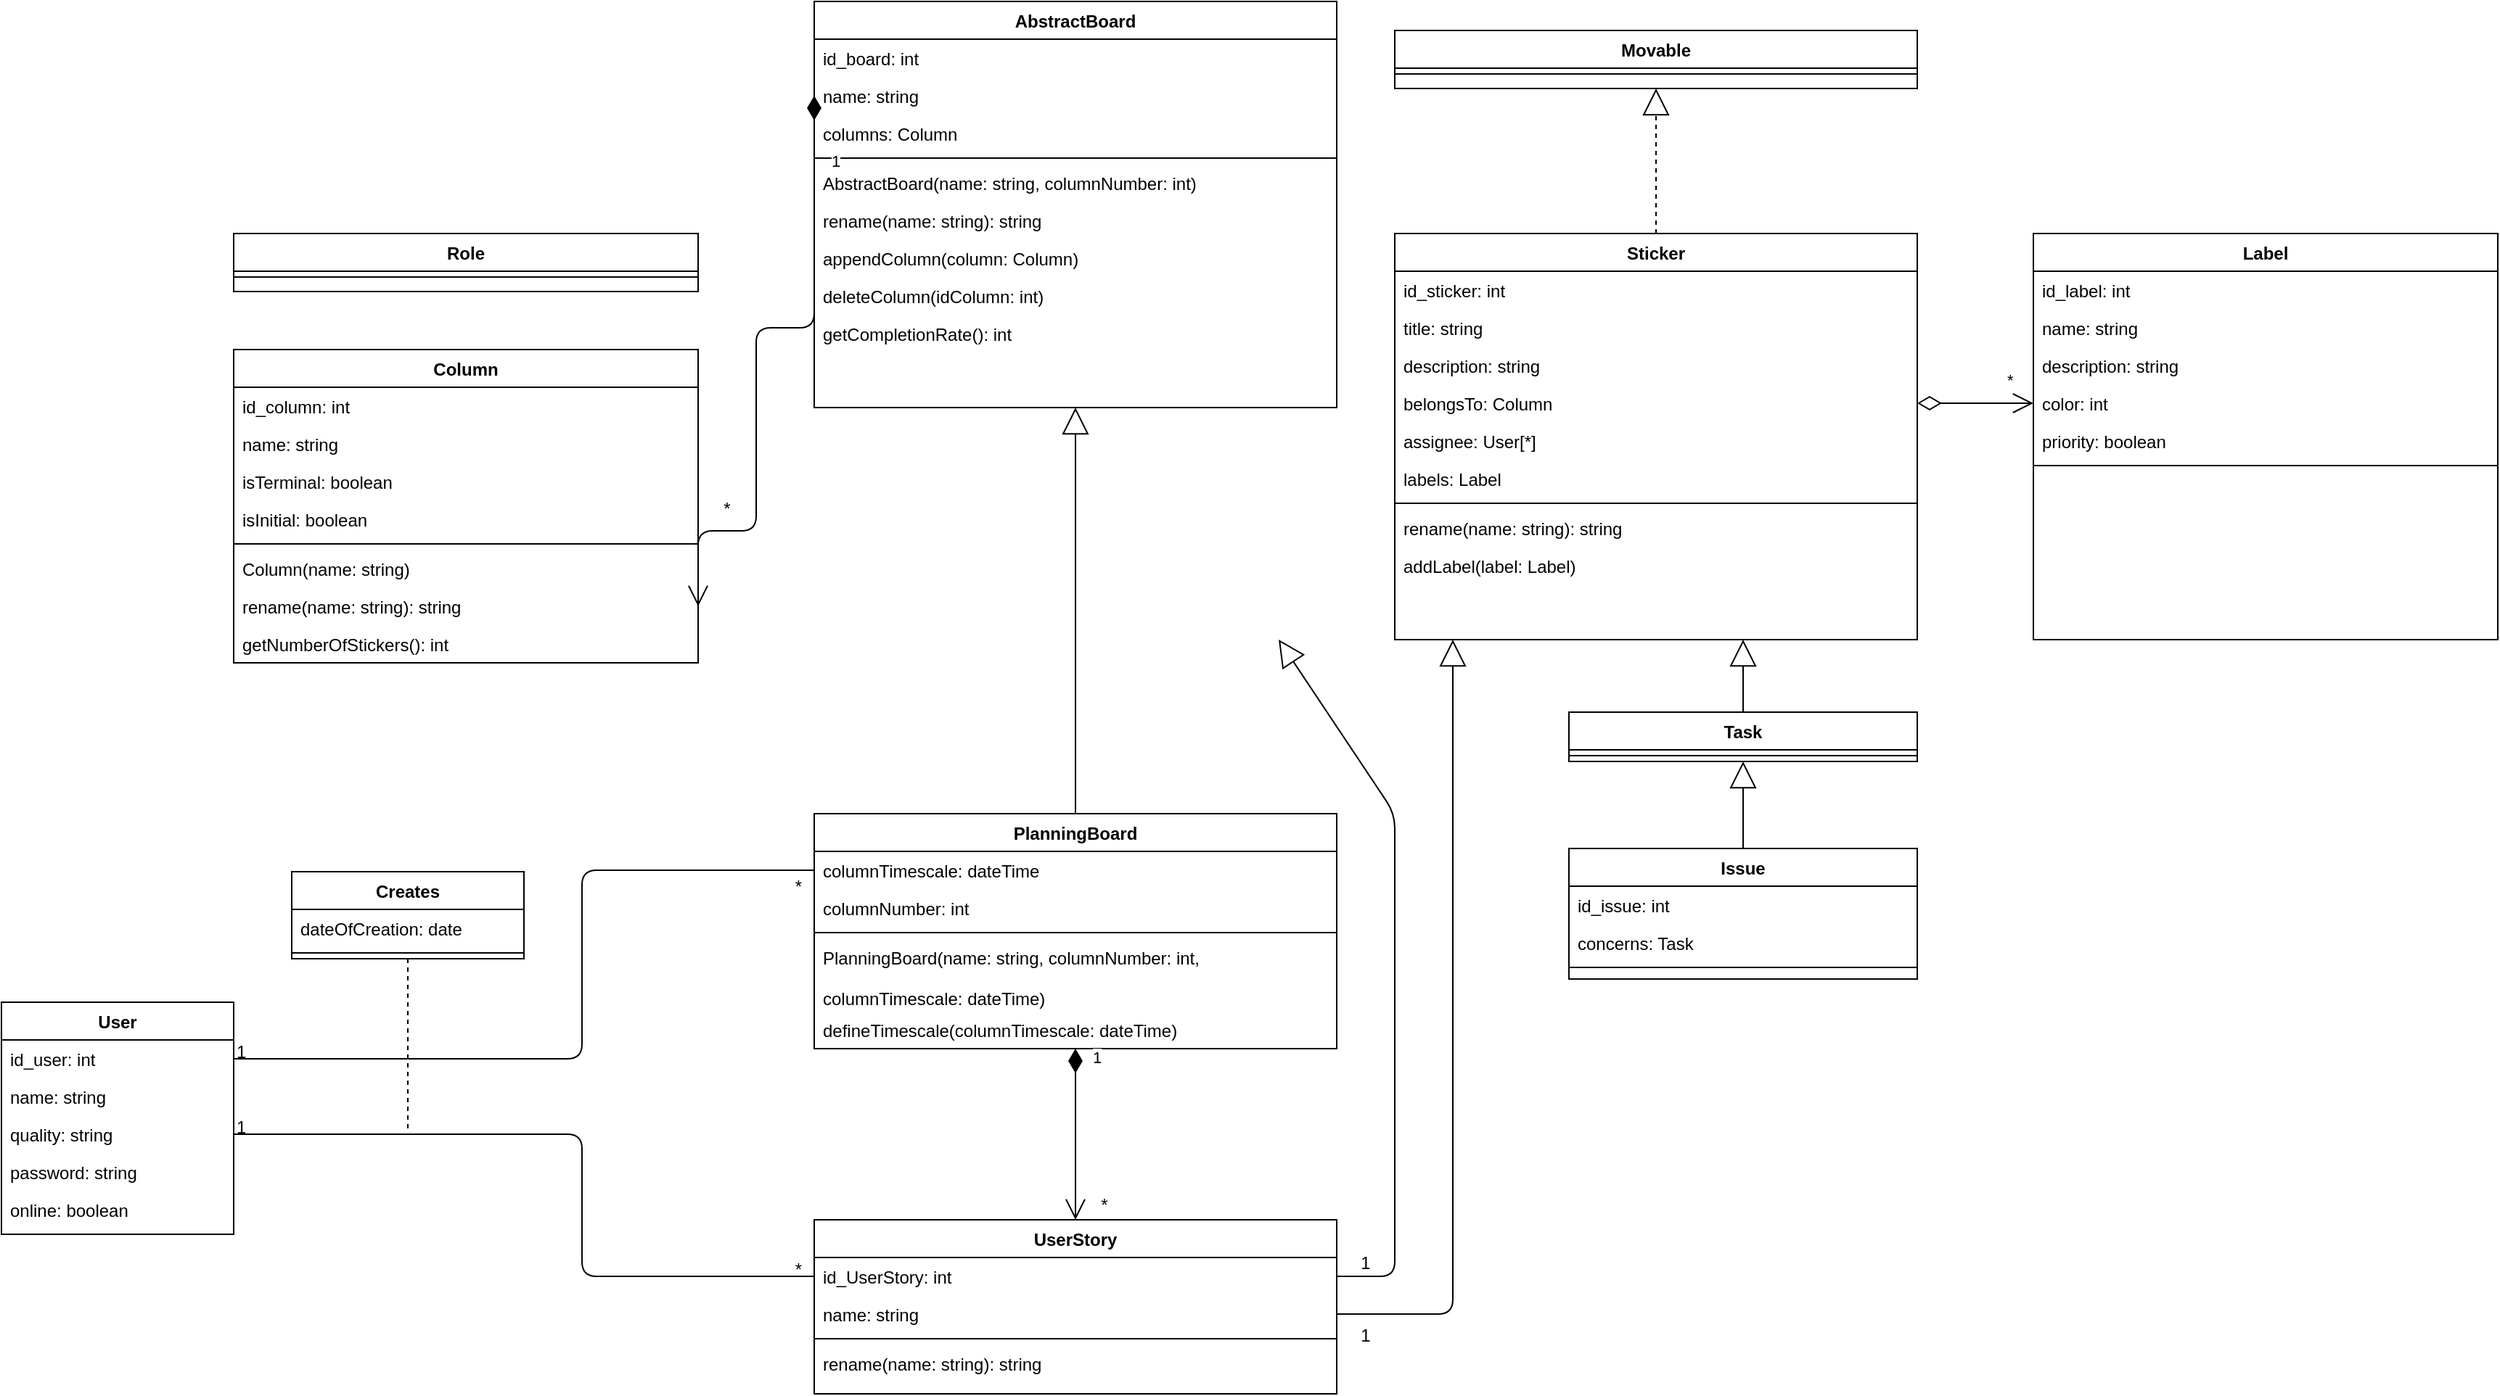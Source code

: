 <mxfile version="14.7.1" type="github">
  <diagram id="-n1arLx0iRGlMLNnjugE" name="Page-1">
    <mxGraphModel dx="2306" dy="1661" grid="1" gridSize="10" guides="1" tooltips="1" connect="1" arrows="1" fold="1" page="1" pageScale="1" pageWidth="827" pageHeight="1169" math="0" shadow="0">
      <root>
        <mxCell id="0" />
        <mxCell id="1" parent="0" />
        <mxCell id="pl6TtcTqllOGitY4xwyM-2" value="User" style="swimlane;fontStyle=1;align=center;verticalAlign=top;childLayout=stackLayout;horizontal=1;startSize=26;horizontalStack=0;resizeParent=1;resizeLast=0;collapsible=1;marginBottom=0;rounded=0;shadow=0;strokeWidth=1;" parent="1" vertex="1">
          <mxGeometry x="-160" y="650" width="160" height="160" as="geometry">
            <mxRectangle x="230" y="140" width="160" height="26" as="alternateBounds" />
          </mxGeometry>
        </mxCell>
        <mxCell id="pl6TtcTqllOGitY4xwyM-3" value="id_user: int" style="text;align=left;verticalAlign=top;spacingLeft=4;spacingRight=4;overflow=hidden;rotatable=0;points=[[0,0.5],[1,0.5]];portConstraint=eastwest;rounded=0;shadow=0;html=0;" parent="pl6TtcTqllOGitY4xwyM-2" vertex="1">
          <mxGeometry y="26" width="160" height="26" as="geometry" />
        </mxCell>
        <mxCell id="pl6TtcTqllOGitY4xwyM-4" value="name: string" style="text;align=left;verticalAlign=top;spacingLeft=4;spacingRight=4;overflow=hidden;rotatable=0;points=[[0,0.5],[1,0.5]];portConstraint=eastwest;" parent="pl6TtcTqllOGitY4xwyM-2" vertex="1">
          <mxGeometry y="52" width="160" height="26" as="geometry" />
        </mxCell>
        <mxCell id="pl6TtcTqllOGitY4xwyM-5" value="quality: string" style="text;align=left;verticalAlign=top;spacingLeft=4;spacingRight=4;overflow=hidden;rotatable=0;points=[[0,0.5],[1,0.5]];portConstraint=eastwest;rounded=0;shadow=0;html=0;" parent="pl6TtcTqllOGitY4xwyM-2" vertex="1">
          <mxGeometry y="78" width="160" height="26" as="geometry" />
        </mxCell>
        <mxCell id="pl6TtcTqllOGitY4xwyM-6" value="password: string" style="text;align=left;verticalAlign=top;spacingLeft=4;spacingRight=4;overflow=hidden;rotatable=0;points=[[0,0.5],[1,0.5]];portConstraint=eastwest;rounded=0;shadow=0;html=0;" parent="pl6TtcTqllOGitY4xwyM-2" vertex="1">
          <mxGeometry y="104" width="160" height="26" as="geometry" />
        </mxCell>
        <mxCell id="pl6TtcTqllOGitY4xwyM-7" value="online: boolean" style="text;align=left;verticalAlign=top;spacingLeft=4;spacingRight=4;overflow=hidden;rotatable=0;points=[[0,0.5],[1,0.5]];portConstraint=eastwest;rounded=0;shadow=0;html=0;" parent="pl6TtcTqllOGitY4xwyM-2" vertex="1">
          <mxGeometry y="130" width="160" height="26" as="geometry" />
        </mxCell>
        <mxCell id="pl6TtcTqllOGitY4xwyM-8" value="AbstractBoard" style="swimlane;fontStyle=1;align=center;verticalAlign=top;childLayout=stackLayout;horizontal=1;startSize=26;horizontalStack=0;resizeParent=1;resizeLast=0;collapsible=1;marginBottom=0;rounded=0;shadow=0;strokeWidth=1;" parent="1" vertex="1">
          <mxGeometry x="400" y="-40" width="360" height="280" as="geometry">
            <mxRectangle x="550" y="140" width="160" height="26" as="alternateBounds" />
          </mxGeometry>
        </mxCell>
        <mxCell id="pl6TtcTqllOGitY4xwyM-9" value="id_board: int" style="text;align=left;verticalAlign=top;spacingLeft=4;spacingRight=4;overflow=hidden;rotatable=0;points=[[0,0.5],[1,0.5]];portConstraint=eastwest;" parent="pl6TtcTqllOGitY4xwyM-8" vertex="1">
          <mxGeometry y="26" width="360" height="26" as="geometry" />
        </mxCell>
        <mxCell id="pl6TtcTqllOGitY4xwyM-10" value="name: string" style="text;align=left;verticalAlign=top;spacingLeft=4;spacingRight=4;overflow=hidden;rotatable=0;points=[[0,0.5],[1,0.5]];portConstraint=eastwest;rounded=0;shadow=0;html=0;" parent="pl6TtcTqllOGitY4xwyM-8" vertex="1">
          <mxGeometry y="52" width="360" height="26" as="geometry" />
        </mxCell>
        <mxCell id="pl6TtcTqllOGitY4xwyM-11" value="columns: Column" style="text;align=left;verticalAlign=top;spacingLeft=4;spacingRight=4;overflow=hidden;rotatable=0;points=[[0,0.5],[1,0.5]];portConstraint=eastwest;rounded=0;shadow=0;html=0;" parent="pl6TtcTqllOGitY4xwyM-8" vertex="1">
          <mxGeometry y="78" width="360" height="26" as="geometry" />
        </mxCell>
        <mxCell id="pl6TtcTqllOGitY4xwyM-12" value="" style="line;html=1;strokeWidth=1;align=left;verticalAlign=middle;spacingTop=-1;spacingLeft=3;spacingRight=3;rotatable=0;labelPosition=right;points=[];portConstraint=eastwest;" parent="pl6TtcTqllOGitY4xwyM-8" vertex="1">
          <mxGeometry y="104" width="360" height="8" as="geometry" />
        </mxCell>
        <mxCell id="pl6TtcTqllOGitY4xwyM-13" value="AbstractBoard(name: string, columnNumber: int)" style="text;align=left;verticalAlign=top;spacingLeft=4;spacingRight=4;overflow=hidden;rotatable=0;points=[[0,0.5],[1,0.5]];portConstraint=eastwest;" parent="pl6TtcTqllOGitY4xwyM-8" vertex="1">
          <mxGeometry y="112" width="360" height="26" as="geometry" />
        </mxCell>
        <mxCell id="pl6TtcTqllOGitY4xwyM-14" value="rename(name: string): string" style="text;align=left;verticalAlign=top;spacingLeft=4;spacingRight=4;overflow=hidden;rotatable=0;points=[[0,0.5],[1,0.5]];portConstraint=eastwest;" parent="pl6TtcTqllOGitY4xwyM-8" vertex="1">
          <mxGeometry y="138" width="360" height="26" as="geometry" />
        </mxCell>
        <mxCell id="pl6TtcTqllOGitY4xwyM-15" value="appendColumn(column: Column)" style="text;align=left;verticalAlign=top;spacingLeft=4;spacingRight=4;overflow=hidden;rotatable=0;points=[[0,0.5],[1,0.5]];portConstraint=eastwest;" parent="pl6TtcTqllOGitY4xwyM-8" vertex="1">
          <mxGeometry y="164" width="360" height="26" as="geometry" />
        </mxCell>
        <mxCell id="pl6TtcTqllOGitY4xwyM-16" value="deleteColumn(idColumn: int)" style="text;align=left;verticalAlign=top;spacingLeft=4;spacingRight=4;overflow=hidden;rotatable=0;points=[[0,0.5],[1,0.5]];portConstraint=eastwest;" parent="pl6TtcTqllOGitY4xwyM-8" vertex="1">
          <mxGeometry y="190" width="360" height="26" as="geometry" />
        </mxCell>
        <mxCell id="pl6TtcTqllOGitY4xwyM-17" value="getCompletionRate(): int" style="text;align=left;verticalAlign=top;spacingLeft=4;spacingRight=4;overflow=hidden;rotatable=0;points=[[0,0.5],[1,0.5]];portConstraint=eastwest;rounded=0;shadow=0;html=0;" parent="pl6TtcTqllOGitY4xwyM-8" vertex="1">
          <mxGeometry y="216" width="360" height="26" as="geometry" />
        </mxCell>
        <mxCell id="pl6TtcTqllOGitY4xwyM-18" value="" style="endArrow=none;shadow=0;strokeWidth=1;endFill=0;edgeStyle=orthogonalEdgeStyle;elbow=vertical;entryX=0;entryY=0.5;entryDx=0;entryDy=0;rounded=1;exitX=1;exitY=0.5;exitDx=0;exitDy=0;" parent="1" source="pl6TtcTqllOGitY4xwyM-3" target="pl6TtcTqllOGitY4xwyM-22" edge="1">
          <mxGeometry x="0.5" y="41" relative="1" as="geometry">
            <mxPoint x="60" y="700" as="sourcePoint" />
            <mxPoint x="380" y="720" as="targetPoint" />
            <mxPoint x="-40" y="32" as="offset" />
            <Array as="points">
              <mxPoint x="240" y="689" />
              <mxPoint x="240" y="559" />
            </Array>
          </mxGeometry>
        </mxCell>
        <mxCell id="pl6TtcTqllOGitY4xwyM-19" value="1" style="resizable=0;align=left;verticalAlign=bottom;labelBackgroundColor=none;fontSize=12;" parent="pl6TtcTqllOGitY4xwyM-18" connectable="0" vertex="1">
          <mxGeometry x="-1" relative="1" as="geometry">
            <mxPoint y="4" as="offset" />
          </mxGeometry>
        </mxCell>
        <mxCell id="pl6TtcTqllOGitY4xwyM-20" value="*" style="resizable=0;align=right;verticalAlign=bottom;labelBackgroundColor=none;fontSize=12;" parent="pl6TtcTqllOGitY4xwyM-18" connectable="0" vertex="1">
          <mxGeometry x="1" relative="1" as="geometry">
            <mxPoint x="-7" y="20" as="offset" />
          </mxGeometry>
        </mxCell>
        <mxCell id="pl6TtcTqllOGitY4xwyM-21" value="PlanningBoard" style="swimlane;fontStyle=1;align=center;verticalAlign=top;childLayout=stackLayout;horizontal=1;startSize=26;horizontalStack=0;resizeParent=1;resizeLast=0;collapsible=1;marginBottom=0;rounded=0;shadow=0;strokeWidth=1;" parent="1" vertex="1">
          <mxGeometry x="400" y="520" width="360" height="162" as="geometry">
            <mxRectangle x="550" y="140" width="160" height="26" as="alternateBounds" />
          </mxGeometry>
        </mxCell>
        <mxCell id="pl6TtcTqllOGitY4xwyM-22" value="columnTimescale: dateTime" style="text;align=left;verticalAlign=top;spacingLeft=4;spacingRight=4;overflow=hidden;rotatable=0;points=[[0,0.5],[1,0.5]];portConstraint=eastwest;rounded=0;shadow=0;html=0;" parent="pl6TtcTqllOGitY4xwyM-21" vertex="1">
          <mxGeometry y="26" width="360" height="26" as="geometry" />
        </mxCell>
        <mxCell id="ACFRyJSHy_dvtxBTFt1p-10" value="columnNumber: int" style="text;align=left;verticalAlign=top;spacingLeft=4;spacingRight=4;overflow=hidden;rotatable=0;points=[[0,0.5],[1,0.5]];portConstraint=eastwest;rounded=0;shadow=0;html=0;" vertex="1" parent="pl6TtcTqllOGitY4xwyM-21">
          <mxGeometry y="52" width="360" height="26" as="geometry" />
        </mxCell>
        <mxCell id="pl6TtcTqllOGitY4xwyM-23" value="" style="line;html=1;strokeWidth=1;align=left;verticalAlign=middle;spacingTop=-1;spacingLeft=3;spacingRight=3;rotatable=0;labelPosition=right;points=[];portConstraint=eastwest;" parent="pl6TtcTqllOGitY4xwyM-21" vertex="1">
          <mxGeometry y="78" width="360" height="8" as="geometry" />
        </mxCell>
        <mxCell id="pl6TtcTqllOGitY4xwyM-24" value="PlanningBoard(name: string, columnNumber: int, &#xa;&#xa;columnTimescale: dateTime)" style="text;align=left;verticalAlign=top;spacingLeft=4;spacingRight=4;overflow=hidden;rotatable=0;points=[[0,0.5],[1,0.5]];portConstraint=eastwest;" parent="pl6TtcTqllOGitY4xwyM-21" vertex="1">
          <mxGeometry y="86" width="360" height="50" as="geometry" />
        </mxCell>
        <mxCell id="pl6TtcTqllOGitY4xwyM-25" value="defineTimescale(columnTimescale: dateTime)" style="text;align=left;verticalAlign=top;spacingLeft=4;spacingRight=4;overflow=hidden;rotatable=0;points=[[0,0.5],[1,0.5]];portConstraint=eastwest;" parent="pl6TtcTqllOGitY4xwyM-21" vertex="1">
          <mxGeometry y="136" width="360" height="26" as="geometry" />
        </mxCell>
        <mxCell id="pl6TtcTqllOGitY4xwyM-26" value="UserStory" style="swimlane;fontStyle=1;align=center;verticalAlign=top;childLayout=stackLayout;horizontal=1;startSize=26;horizontalStack=0;resizeParent=1;resizeLast=0;collapsible=1;marginBottom=0;rounded=0;shadow=0;strokeWidth=1;" parent="1" vertex="1">
          <mxGeometry x="400" y="800" width="360" height="120" as="geometry">
            <mxRectangle x="550" y="140" width="160" height="26" as="alternateBounds" />
          </mxGeometry>
        </mxCell>
        <mxCell id="pl6TtcTqllOGitY4xwyM-27" value="id_UserStory: int" style="text;align=left;verticalAlign=top;spacingLeft=4;spacingRight=4;overflow=hidden;rotatable=0;points=[[0,0.5],[1,0.5]];portConstraint=eastwest;rounded=0;shadow=0;html=0;" parent="pl6TtcTqllOGitY4xwyM-26" vertex="1">
          <mxGeometry y="26" width="360" height="26" as="geometry" />
        </mxCell>
        <mxCell id="pl6TtcTqllOGitY4xwyM-28" value="name: string" style="text;align=left;verticalAlign=top;spacingLeft=4;spacingRight=4;overflow=hidden;rotatable=0;points=[[0,0.5],[1,0.5]];portConstraint=eastwest;rounded=0;shadow=0;html=0;" parent="pl6TtcTqllOGitY4xwyM-26" vertex="1">
          <mxGeometry y="52" width="360" height="26" as="geometry" />
        </mxCell>
        <mxCell id="pl6TtcTqllOGitY4xwyM-29" value="" style="line;html=1;strokeWidth=1;align=left;verticalAlign=middle;spacingTop=-1;spacingLeft=3;spacingRight=3;rotatable=0;labelPosition=right;points=[];portConstraint=eastwest;" parent="pl6TtcTqllOGitY4xwyM-26" vertex="1">
          <mxGeometry y="78" width="360" height="8" as="geometry" />
        </mxCell>
        <mxCell id="pl6TtcTqllOGitY4xwyM-30" value="rename(name: string): string" style="text;align=left;verticalAlign=top;spacingLeft=4;spacingRight=4;overflow=hidden;rotatable=0;points=[[0,0.5],[1,0.5]];portConstraint=eastwest;" parent="pl6TtcTqllOGitY4xwyM-26" vertex="1">
          <mxGeometry y="86" width="360" height="26" as="geometry" />
        </mxCell>
        <mxCell id="pl6TtcTqllOGitY4xwyM-32" value="Sticker" style="swimlane;fontStyle=1;align=center;verticalAlign=top;childLayout=stackLayout;horizontal=1;startSize=26;horizontalStack=0;resizeParent=1;resizeLast=0;collapsible=1;marginBottom=0;rounded=0;shadow=0;strokeWidth=1;" parent="1" vertex="1">
          <mxGeometry x="800" y="120" width="360" height="280" as="geometry">
            <mxRectangle x="550" y="140" width="160" height="26" as="alternateBounds" />
          </mxGeometry>
        </mxCell>
        <mxCell id="pl6TtcTqllOGitY4xwyM-33" value="id_sticker: int" style="text;align=left;verticalAlign=top;spacingLeft=4;spacingRight=4;overflow=hidden;rotatable=0;points=[[0,0.5],[1,0.5]];portConstraint=eastwest;" parent="pl6TtcTqllOGitY4xwyM-32" vertex="1">
          <mxGeometry y="26" width="360" height="26" as="geometry" />
        </mxCell>
        <mxCell id="pl6TtcTqllOGitY4xwyM-34" value="title: string" style="text;align=left;verticalAlign=top;spacingLeft=4;spacingRight=4;overflow=hidden;rotatable=0;points=[[0,0.5],[1,0.5]];portConstraint=eastwest;rounded=0;shadow=0;html=0;" parent="pl6TtcTqllOGitY4xwyM-32" vertex="1">
          <mxGeometry y="52" width="360" height="26" as="geometry" />
        </mxCell>
        <mxCell id="pl6TtcTqllOGitY4xwyM-35" value="description: string" style="text;align=left;verticalAlign=top;spacingLeft=4;spacingRight=4;overflow=hidden;rotatable=0;points=[[0,0.5],[1,0.5]];portConstraint=eastwest;rounded=0;shadow=0;html=0;" parent="pl6TtcTqllOGitY4xwyM-32" vertex="1">
          <mxGeometry y="78" width="360" height="26" as="geometry" />
        </mxCell>
        <mxCell id="pl6TtcTqllOGitY4xwyM-37" value="belongsTo: Column" style="text;align=left;verticalAlign=top;spacingLeft=4;spacingRight=4;overflow=hidden;rotatable=0;points=[[0,0.5],[1,0.5]];portConstraint=eastwest;rounded=0;shadow=0;html=0;" parent="pl6TtcTqllOGitY4xwyM-32" vertex="1">
          <mxGeometry y="104" width="360" height="26" as="geometry" />
        </mxCell>
        <mxCell id="pl6TtcTqllOGitY4xwyM-38" value="assignee: User[*]" style="text;align=left;verticalAlign=top;spacingLeft=4;spacingRight=4;overflow=hidden;rotatable=0;points=[[0,0.5],[1,0.5]];portConstraint=eastwest;rounded=0;shadow=0;html=0;" parent="pl6TtcTqllOGitY4xwyM-32" vertex="1">
          <mxGeometry y="130" width="360" height="26" as="geometry" />
        </mxCell>
        <mxCell id="pl6TtcTqllOGitY4xwyM-39" value="labels: Label" style="text;align=left;verticalAlign=top;spacingLeft=4;spacingRight=4;overflow=hidden;rotatable=0;points=[[0,0.5],[1,0.5]];portConstraint=eastwest;rounded=0;shadow=0;html=0;" parent="pl6TtcTqllOGitY4xwyM-32" vertex="1">
          <mxGeometry y="156" width="360" height="26" as="geometry" />
        </mxCell>
        <mxCell id="pl6TtcTqllOGitY4xwyM-40" value="" style="line;html=1;strokeWidth=1;align=left;verticalAlign=middle;spacingTop=-1;spacingLeft=3;spacingRight=3;rotatable=0;labelPosition=right;points=[];portConstraint=eastwest;" parent="pl6TtcTqllOGitY4xwyM-32" vertex="1">
          <mxGeometry y="182" width="360" height="8" as="geometry" />
        </mxCell>
        <mxCell id="pl6TtcTqllOGitY4xwyM-41" value="rename(name: string): string" style="text;align=left;verticalAlign=top;spacingLeft=4;spacingRight=4;overflow=hidden;rotatable=0;points=[[0,0.5],[1,0.5]];portConstraint=eastwest;" parent="pl6TtcTqllOGitY4xwyM-32" vertex="1">
          <mxGeometry y="190" width="360" height="26" as="geometry" />
        </mxCell>
        <mxCell id="pl6TtcTqllOGitY4xwyM-42" value="addLabel(label: Label)" style="text;align=left;verticalAlign=top;spacingLeft=4;spacingRight=4;overflow=hidden;rotatable=0;points=[[0,0.5],[1,0.5]];portConstraint=eastwest;" parent="pl6TtcTqllOGitY4xwyM-32" vertex="1">
          <mxGeometry y="216" width="360" height="26" as="geometry" />
        </mxCell>
        <mxCell id="pl6TtcTqllOGitY4xwyM-43" value="&lt;div&gt;&lt;br&gt;&lt;/div&gt;" style="endArrow=block;endSize=16;endFill=0;html=1;exitX=0.5;exitY=0;exitDx=0;exitDy=0;entryX=0.5;entryY=1;entryDx=0;entryDy=0;" parent="1" source="pl6TtcTqllOGitY4xwyM-21" edge="1" target="pl6TtcTqllOGitY4xwyM-8">
          <mxGeometry x="0.152" y="20" width="160" relative="1" as="geometry">
            <mxPoint x="590" y="530" as="sourcePoint" />
            <mxPoint x="520" y="400" as="targetPoint" />
            <mxPoint as="offset" />
          </mxGeometry>
        </mxCell>
        <mxCell id="pl6TtcTqllOGitY4xwyM-44" value="1" style="endArrow=open;html=1;endSize=12;startArrow=diamondThin;startSize=14;startFill=1;edgeStyle=orthogonalEdgeStyle;align=left;verticalAlign=bottom;entryX=0.5;entryY=0;entryDx=0;entryDy=0;exitX=0.5;exitY=1;exitDx=0;exitDy=0;" parent="1" target="pl6TtcTqllOGitY4xwyM-26" edge="1" source="pl6TtcTqllOGitY4xwyM-21">
          <mxGeometry x="-0.752" y="10" relative="1" as="geometry">
            <mxPoint x="530" y="680" as="sourcePoint" />
            <mxPoint x="540" y="720" as="targetPoint" />
            <Array as="points">
              <mxPoint x="580" y="700" />
              <mxPoint x="580" y="700" />
            </Array>
            <mxPoint as="offset" />
          </mxGeometry>
        </mxCell>
        <mxCell id="pl6TtcTqllOGitY4xwyM-45" value="Issue" style="swimlane;fontStyle=1;align=center;verticalAlign=top;childLayout=stackLayout;horizontal=1;startSize=26;horizontalStack=0;resizeParent=1;resizeLast=0;collapsible=1;marginBottom=0;rounded=0;shadow=0;strokeWidth=1;" parent="1" vertex="1">
          <mxGeometry x="920" y="544" width="240" height="90" as="geometry">
            <mxRectangle x="550" y="140" width="160" height="26" as="alternateBounds" />
          </mxGeometry>
        </mxCell>
        <mxCell id="pl6TtcTqllOGitY4xwyM-46" value="id_issue: int" style="text;align=left;verticalAlign=top;spacingLeft=4;spacingRight=4;overflow=hidden;rotatable=0;points=[[0,0.5],[1,0.5]];portConstraint=eastwest;rounded=0;shadow=0;html=0;" parent="pl6TtcTqllOGitY4xwyM-45" vertex="1">
          <mxGeometry y="26" width="240" height="26" as="geometry" />
        </mxCell>
        <mxCell id="pl6TtcTqllOGitY4xwyM-47" value="concerns: Task" style="text;align=left;verticalAlign=top;spacingLeft=4;spacingRight=4;overflow=hidden;rotatable=0;points=[[0,0.5],[1,0.5]];portConstraint=eastwest;rounded=0;shadow=0;html=0;" parent="pl6TtcTqllOGitY4xwyM-45" vertex="1">
          <mxGeometry y="52" width="240" height="26" as="geometry" />
        </mxCell>
        <mxCell id="pl6TtcTqllOGitY4xwyM-48" value="" style="line;html=1;strokeWidth=1;align=left;verticalAlign=middle;spacingTop=-1;spacingLeft=3;spacingRight=3;rotatable=0;labelPosition=right;points=[];portConstraint=eastwest;" parent="pl6TtcTqllOGitY4xwyM-45" vertex="1">
          <mxGeometry y="78" width="240" height="8" as="geometry" />
        </mxCell>
        <mxCell id="pl6TtcTqllOGitY4xwyM-53" value="1" style="text;html=1;strokeColor=none;fillColor=none;align=center;verticalAlign=middle;whiteSpace=wrap;rounded=0;" parent="1" vertex="1">
          <mxGeometry x="760" y="870" width="40" height="20" as="geometry" />
        </mxCell>
        <mxCell id="pl6TtcTqllOGitY4xwyM-54" value="1" style="text;html=1;strokeColor=none;fillColor=none;align=center;verticalAlign=middle;whiteSpace=wrap;rounded=0;" parent="1" vertex="1">
          <mxGeometry x="760" y="820" width="40" height="20" as="geometry" />
        </mxCell>
        <mxCell id="pl6TtcTqllOGitY4xwyM-56" value="*" style="text;html=1;strokeColor=none;fillColor=none;align=center;verticalAlign=middle;whiteSpace=wrap;rounded=0;" parent="1" vertex="1">
          <mxGeometry x="580" y="780" width="40" height="20" as="geometry" />
        </mxCell>
        <mxCell id="pl6TtcTqllOGitY4xwyM-59" style="edgeStyle=orthogonalEdgeStyle;orthogonalLoop=1;jettySize=auto;html=1;exitX=0.5;exitY=1;exitDx=0;exitDy=0;endArrow=none;endFill=0;dashed=1;" parent="1" source="pl6TtcTqllOGitY4xwyM-60" edge="1">
          <mxGeometry relative="1" as="geometry">
            <mxPoint x="120" y="740" as="targetPoint" />
          </mxGeometry>
        </mxCell>
        <mxCell id="pl6TtcTqllOGitY4xwyM-60" value="Creates" style="swimlane;fontStyle=1;align=center;verticalAlign=top;childLayout=stackLayout;horizontal=1;startSize=26;horizontalStack=0;resizeParent=1;resizeParentMax=0;resizeLast=0;collapsible=1;marginBottom=0;" parent="1" vertex="1">
          <mxGeometry x="40" y="560" width="160" height="60" as="geometry" />
        </mxCell>
        <mxCell id="pl6TtcTqllOGitY4xwyM-61" value="dateOfCreation: date" style="text;strokeColor=none;fillColor=none;align=left;verticalAlign=top;spacingLeft=4;spacingRight=4;overflow=hidden;rotatable=0;points=[[0,0.5],[1,0.5]];portConstraint=eastwest;" parent="pl6TtcTqllOGitY4xwyM-60" vertex="1">
          <mxGeometry y="26" width="160" height="26" as="geometry" />
        </mxCell>
        <mxCell id="pl6TtcTqllOGitY4xwyM-62" value="" style="line;strokeWidth=1;fillColor=none;align=left;verticalAlign=middle;spacingTop=-1;spacingLeft=3;spacingRight=3;rotatable=0;labelPosition=right;points=[];portConstraint=eastwest;" parent="pl6TtcTqllOGitY4xwyM-60" vertex="1">
          <mxGeometry y="52" width="160" height="8" as="geometry" />
        </mxCell>
        <mxCell id="pl6TtcTqllOGitY4xwyM-69" value="" style="endArrow=none;shadow=0;strokeWidth=1;endFill=0;edgeStyle=orthogonalEdgeStyle;elbow=vertical;entryX=0;entryY=0.5;entryDx=0;entryDy=0;exitX=1;exitY=0.5;exitDx=0;exitDy=0;" parent="1" source="pl6TtcTqllOGitY4xwyM-5" target="pl6TtcTqllOGitY4xwyM-27" edge="1">
          <mxGeometry x="0.5" y="41" relative="1" as="geometry">
            <mxPoint x="10" y="777" as="sourcePoint" />
            <mxPoint x="410" y="1072.5" as="targetPoint" />
            <mxPoint x="-40" y="32" as="offset" />
            <Array as="points">
              <mxPoint x="240" y="741" />
              <mxPoint x="240" y="839" />
            </Array>
          </mxGeometry>
        </mxCell>
        <mxCell id="pl6TtcTqllOGitY4xwyM-70" value="1" style="resizable=0;align=left;verticalAlign=bottom;labelBackgroundColor=none;fontSize=12;" parent="pl6TtcTqllOGitY4xwyM-69" connectable="0" vertex="1">
          <mxGeometry x="-1" relative="1" as="geometry">
            <mxPoint y="4" as="offset" />
          </mxGeometry>
        </mxCell>
        <mxCell id="pl6TtcTqllOGitY4xwyM-71" value="*" style="resizable=0;align=right;verticalAlign=bottom;labelBackgroundColor=none;fontSize=12;" parent="pl6TtcTqllOGitY4xwyM-69" connectable="0" vertex="1">
          <mxGeometry x="1" relative="1" as="geometry">
            <mxPoint x="-7" y="4" as="offset" />
          </mxGeometry>
        </mxCell>
        <mxCell id="pl6TtcTqllOGitY4xwyM-73" value="Role" style="swimlane;fontStyle=1;align=center;verticalAlign=top;childLayout=stackLayout;horizontal=1;startSize=26;horizontalStack=0;resizeParent=1;resizeLast=0;collapsible=1;marginBottom=0;rounded=0;shadow=0;strokeWidth=1;" parent="1" vertex="1">
          <mxGeometry y="120" width="320" height="40" as="geometry">
            <mxRectangle x="550" y="140" width="160" height="26" as="alternateBounds" />
          </mxGeometry>
        </mxCell>
        <mxCell id="pl6TtcTqllOGitY4xwyM-74" value="" style="line;html=1;strokeWidth=1;align=left;verticalAlign=middle;spacingTop=-1;spacingLeft=3;spacingRight=3;rotatable=0;labelPosition=right;points=[];portConstraint=eastwest;" parent="pl6TtcTqllOGitY4xwyM-73" vertex="1">
          <mxGeometry y="26" width="320" height="8" as="geometry" />
        </mxCell>
        <mxCell id="pl6TtcTqllOGitY4xwyM-75" value="Column" style="swimlane;fontStyle=1;align=center;verticalAlign=top;childLayout=stackLayout;horizontal=1;startSize=26;horizontalStack=0;resizeParent=1;resizeLast=0;collapsible=1;marginBottom=0;rounded=0;shadow=0;strokeWidth=1;" parent="1" vertex="1">
          <mxGeometry y="200" width="320" height="216" as="geometry">
            <mxRectangle x="550" y="140" width="160" height="26" as="alternateBounds" />
          </mxGeometry>
        </mxCell>
        <mxCell id="ACFRyJSHy_dvtxBTFt1p-2" value="id_column: int" style="text;align=left;verticalAlign=top;spacingLeft=4;spacingRight=4;overflow=hidden;rotatable=0;points=[[0,0.5],[1,0.5]];portConstraint=eastwest;" vertex="1" parent="pl6TtcTqllOGitY4xwyM-75">
          <mxGeometry y="26" width="320" height="26" as="geometry" />
        </mxCell>
        <mxCell id="ACFRyJSHy_dvtxBTFt1p-6" value="name: string" style="text;align=left;verticalAlign=top;spacingLeft=4;spacingRight=4;overflow=hidden;rotatable=0;points=[[0,0.5],[1,0.5]];portConstraint=eastwest;rounded=0;shadow=0;html=0;" vertex="1" parent="pl6TtcTqllOGitY4xwyM-75">
          <mxGeometry y="52" width="320" height="26" as="geometry" />
        </mxCell>
        <mxCell id="ACFRyJSHy_dvtxBTFt1p-11" value="isTerminal: boolean" style="text;align=left;verticalAlign=top;spacingLeft=4;spacingRight=4;overflow=hidden;rotatable=0;points=[[0,0.5],[1,0.5]];portConstraint=eastwest;rounded=0;shadow=0;html=0;" vertex="1" parent="pl6TtcTqllOGitY4xwyM-75">
          <mxGeometry y="78" width="320" height="26" as="geometry" />
        </mxCell>
        <mxCell id="ACFRyJSHy_dvtxBTFt1p-12" value="isInitial: boolean" style="text;align=left;verticalAlign=top;spacingLeft=4;spacingRight=4;overflow=hidden;rotatable=0;points=[[0,0.5],[1,0.5]];portConstraint=eastwest;rounded=0;shadow=0;html=0;" vertex="1" parent="pl6TtcTqllOGitY4xwyM-75">
          <mxGeometry y="104" width="320" height="26" as="geometry" />
        </mxCell>
        <mxCell id="pl6TtcTqllOGitY4xwyM-76" value="" style="line;html=1;strokeWidth=1;align=left;verticalAlign=middle;spacingTop=-1;spacingLeft=3;spacingRight=3;rotatable=0;labelPosition=right;points=[];portConstraint=eastwest;" parent="pl6TtcTqllOGitY4xwyM-75" vertex="1">
          <mxGeometry y="130" width="320" height="8" as="geometry" />
        </mxCell>
        <mxCell id="ACFRyJSHy_dvtxBTFt1p-1" value="Column(name: string)" style="text;align=left;verticalAlign=top;spacingLeft=4;spacingRight=4;overflow=hidden;rotatable=0;points=[[0,0.5],[1,0.5]];portConstraint=eastwest;" vertex="1" parent="pl6TtcTqllOGitY4xwyM-75">
          <mxGeometry y="138" width="320" height="26" as="geometry" />
        </mxCell>
        <mxCell id="ACFRyJSHy_dvtxBTFt1p-3" value="rename(name: string): string" style="text;align=left;verticalAlign=top;spacingLeft=4;spacingRight=4;overflow=hidden;rotatable=0;points=[[0,0.5],[1,0.5]];portConstraint=eastwest;" vertex="1" parent="pl6TtcTqllOGitY4xwyM-75">
          <mxGeometry y="164" width="320" height="26" as="geometry" />
        </mxCell>
        <mxCell id="ACFRyJSHy_dvtxBTFt1p-5" value="getNumberOfStickers(): int" style="text;align=left;verticalAlign=top;spacingLeft=4;spacingRight=4;overflow=hidden;rotatable=0;points=[[0,0.5],[1,0.5]];portConstraint=eastwest;rounded=0;shadow=0;html=0;" vertex="1" parent="pl6TtcTqllOGitY4xwyM-75">
          <mxGeometry y="190" width="320" height="26" as="geometry" />
        </mxCell>
        <mxCell id="pl6TtcTqllOGitY4xwyM-77" value="Label" style="swimlane;fontStyle=1;align=center;verticalAlign=top;childLayout=stackLayout;horizontal=1;startSize=26;horizontalStack=0;resizeParent=1;resizeLast=0;collapsible=1;marginBottom=0;rounded=0;shadow=0;strokeWidth=1;" parent="1" vertex="1">
          <mxGeometry x="1240" y="120" width="320" height="280" as="geometry">
            <mxRectangle x="550" y="140" width="160" height="26" as="alternateBounds" />
          </mxGeometry>
        </mxCell>
        <mxCell id="pl6TtcTqllOGitY4xwyM-78" value="id_label: int" style="text;align=left;verticalAlign=top;spacingLeft=4;spacingRight=4;overflow=hidden;rotatable=0;points=[[0,0.5],[1,0.5]];portConstraint=eastwest;" parent="pl6TtcTqllOGitY4xwyM-77" vertex="1">
          <mxGeometry y="26" width="320" height="26" as="geometry" />
        </mxCell>
        <mxCell id="pl6TtcTqllOGitY4xwyM-79" value="name: string" style="text;align=left;verticalAlign=top;spacingLeft=4;spacingRight=4;overflow=hidden;rotatable=0;points=[[0,0.5],[1,0.5]];portConstraint=eastwest;" parent="pl6TtcTqllOGitY4xwyM-77" vertex="1">
          <mxGeometry y="52" width="320" height="26" as="geometry" />
        </mxCell>
        <mxCell id="pl6TtcTqllOGitY4xwyM-80" value="description: string " style="text;align=left;verticalAlign=top;spacingLeft=4;spacingRight=4;overflow=hidden;rotatable=0;points=[[0,0.5],[1,0.5]];portConstraint=eastwest;" parent="pl6TtcTqllOGitY4xwyM-77" vertex="1">
          <mxGeometry y="78" width="320" height="26" as="geometry" />
        </mxCell>
        <mxCell id="pl6TtcTqllOGitY4xwyM-81" value="color: int" style="text;align=left;verticalAlign=top;spacingLeft=4;spacingRight=4;overflow=hidden;rotatable=0;points=[[0,0.5],[1,0.5]];portConstraint=eastwest;" parent="pl6TtcTqllOGitY4xwyM-77" vertex="1">
          <mxGeometry y="104" width="320" height="26" as="geometry" />
        </mxCell>
        <mxCell id="pl6TtcTqllOGitY4xwyM-82" value="priority: boolean" style="text;align=left;verticalAlign=top;spacingLeft=4;spacingRight=4;overflow=hidden;rotatable=0;points=[[0,0.5],[1,0.5]];portConstraint=eastwest;" parent="pl6TtcTqllOGitY4xwyM-77" vertex="1">
          <mxGeometry y="130" width="320" height="26" as="geometry" />
        </mxCell>
        <mxCell id="pl6TtcTqllOGitY4xwyM-83" value="" style="line;html=1;strokeWidth=1;align=left;verticalAlign=middle;spacingTop=-1;spacingLeft=3;spacingRight=3;rotatable=0;labelPosition=right;points=[];portConstraint=eastwest;" parent="pl6TtcTqllOGitY4xwyM-77" vertex="1">
          <mxGeometry y="156" width="320" height="8" as="geometry" />
        </mxCell>
        <mxCell id="pl6TtcTqllOGitY4xwyM-84" value="&lt;div&gt;&lt;br&gt;&lt;/div&gt;" style="endArrow=block;endSize=16;endFill=0;html=1;exitX=1;exitY=0.5;exitDx=0;exitDy=0;" parent="1" source="pl6TtcTqllOGitY4xwyM-27" edge="1">
          <mxGeometry x="0.84" y="10" width="160" relative="1" as="geometry">
            <mxPoint x="720" y="1000" as="sourcePoint" />
            <mxPoint x="720" y="400" as="targetPoint" />
            <mxPoint as="offset" />
            <Array as="points">
              <mxPoint x="800" y="839" />
              <mxPoint x="800" y="520" />
            </Array>
          </mxGeometry>
        </mxCell>
        <mxCell id="pl6TtcTqllOGitY4xwyM-85" value="&lt;div&gt;&lt;br&gt;&lt;/div&gt;" style="endArrow=block;endSize=16;endFill=0;html=1;exitX=1;exitY=0.5;exitDx=0;exitDy=0;" parent="1" source="pl6TtcTqllOGitY4xwyM-28" edge="1">
          <mxGeometry x="0.152" y="20" width="160" relative="1" as="geometry">
            <mxPoint x="780" y="839" as="sourcePoint" />
            <mxPoint x="840" y="400" as="targetPoint" />
            <mxPoint as="offset" />
            <Array as="points">
              <mxPoint x="840" y="865" />
            </Array>
          </mxGeometry>
        </mxCell>
        <mxCell id="pl6TtcTqllOGitY4xwyM-86" value="Movable" style="swimlane;fontStyle=1;align=center;verticalAlign=top;childLayout=stackLayout;horizontal=1;startSize=26;horizontalStack=0;resizeParent=1;resizeLast=0;collapsible=1;marginBottom=0;rounded=0;shadow=0;strokeWidth=1;" parent="1" vertex="1">
          <mxGeometry x="800" y="-20" width="360" height="40" as="geometry">
            <mxRectangle x="550" y="140" width="160" height="26" as="alternateBounds" />
          </mxGeometry>
        </mxCell>
        <mxCell id="pl6TtcTqllOGitY4xwyM-87" value="" style="line;html=1;strokeWidth=1;align=left;verticalAlign=middle;spacingTop=-1;spacingLeft=3;spacingRight=3;rotatable=0;labelPosition=right;points=[];portConstraint=eastwest;" parent="pl6TtcTqllOGitY4xwyM-86" vertex="1">
          <mxGeometry y="26" width="360" height="8" as="geometry" />
        </mxCell>
        <mxCell id="pl6TtcTqllOGitY4xwyM-88" value="*" style="endArrow=open;html=1;endSize=12;startArrow=diamondThin;startSize=14;startFill=0;edgeStyle=orthogonalEdgeStyle;align=left;verticalAlign=bottom;exitX=1;exitY=0.5;exitDx=0;exitDy=0;entryX=0;entryY=0.5;entryDx=0;entryDy=0;" parent="1" source="pl6TtcTqllOGitY4xwyM-37" target="pl6TtcTqllOGitY4xwyM-81" edge="1">
          <mxGeometry x="0.5" y="7" relative="1" as="geometry">
            <mxPoint x="930" y="1082.5" as="sourcePoint" />
            <mxPoint x="1160" y="237" as="targetPoint" />
            <mxPoint as="offset" />
          </mxGeometry>
        </mxCell>
        <mxCell id="pl6TtcTqllOGitY4xwyM-89" value="Task" style="swimlane;fontStyle=1;align=center;verticalAlign=top;childLayout=stackLayout;horizontal=1;startSize=26;horizontalStack=0;resizeParent=1;resizeLast=0;collapsible=1;marginBottom=0;rounded=0;shadow=0;strokeWidth=1;" parent="1" vertex="1">
          <mxGeometry x="920" y="450" width="240" height="34" as="geometry">
            <mxRectangle x="550" y="140" width="160" height="26" as="alternateBounds" />
          </mxGeometry>
        </mxCell>
        <mxCell id="pl6TtcTqllOGitY4xwyM-90" value="" style="line;html=1;strokeWidth=1;align=left;verticalAlign=middle;spacingTop=-1;spacingLeft=3;spacingRight=3;rotatable=0;labelPosition=right;points=[];portConstraint=eastwest;" parent="pl6TtcTqllOGitY4xwyM-89" vertex="1">
          <mxGeometry y="26" width="240" height="8" as="geometry" />
        </mxCell>
        <mxCell id="pl6TtcTqllOGitY4xwyM-91" value="&lt;div&gt;&lt;br&gt;&lt;/div&gt;" style="endArrow=block;endSize=16;endFill=0;html=1;exitX=0.5;exitY=0;exitDx=0;exitDy=0;" parent="1" source="pl6TtcTqllOGitY4xwyM-89" edge="1">
          <mxGeometry x="0.152" y="20" width="160" relative="1" as="geometry">
            <mxPoint x="1080" y="440" as="sourcePoint" />
            <mxPoint x="1040" y="400" as="targetPoint" />
            <mxPoint as="offset" />
          </mxGeometry>
        </mxCell>
        <mxCell id="pl6TtcTqllOGitY4xwyM-92" value="&lt;div&gt;&lt;br&gt;&lt;/div&gt;" style="endArrow=block;endSize=16;endFill=0;html=1;exitX=0.5;exitY=0;exitDx=0;exitDy=0;entryX=0.5;entryY=1;entryDx=0;entryDy=0;" parent="1" source="pl6TtcTqllOGitY4xwyM-45" target="pl6TtcTqllOGitY4xwyM-89" edge="1">
          <mxGeometry x="0.152" y="20" width="160" relative="1" as="geometry">
            <mxPoint x="1010" y="460" as="sourcePoint" />
            <mxPoint x="1021" y="500" as="targetPoint" />
            <mxPoint as="offset" />
          </mxGeometry>
        </mxCell>
        <mxCell id="pl6TtcTqllOGitY4xwyM-36" value="&lt;div&gt;&lt;br&gt;&lt;/div&gt;" style="endArrow=block;endSize=16;endFill=0;html=1;exitX=0.5;exitY=0;exitDx=0;exitDy=0;dashed=1;entryX=0.5;entryY=1;entryDx=0;entryDy=0;" parent="1" source="pl6TtcTqllOGitY4xwyM-32" target="pl6TtcTqllOGitY4xwyM-86" edge="1">
          <mxGeometry x="0.152" y="20" width="160" relative="1" as="geometry">
            <mxPoint x="960" y="100" as="sourcePoint" />
            <mxPoint x="960" y="22.5" as="targetPoint" />
            <mxPoint as="offset" />
            <Array as="points">
              <mxPoint x="980" y="68" />
            </Array>
          </mxGeometry>
        </mxCell>
        <mxCell id="ACFRyJSHy_dvtxBTFt1p-8" value="1" style="endArrow=open;html=1;endSize=12;startArrow=diamondThin;startSize=14;startFill=1;edgeStyle=orthogonalEdgeStyle;align=left;verticalAlign=bottom;entryX=1;entryY=0.5;entryDx=0;entryDy=0;exitX=0;exitY=0.5;exitDx=0;exitDy=0;" edge="1" parent="1" source="pl6TtcTqllOGitY4xwyM-10" target="ACFRyJSHy_dvtxBTFt1p-3">
          <mxGeometry x="-0.752" y="10" relative="1" as="geometry">
            <mxPoint x="590" y="690" as="sourcePoint" />
            <mxPoint x="590" y="810" as="targetPoint" />
            <Array as="points">
              <mxPoint x="360" y="185" />
              <mxPoint x="360" y="325" />
            </Array>
            <mxPoint as="offset" />
          </mxGeometry>
        </mxCell>
        <mxCell id="ACFRyJSHy_dvtxBTFt1p-9" value="*" style="text;html=1;strokeColor=none;fillColor=none;align=center;verticalAlign=middle;whiteSpace=wrap;rounded=0;" vertex="1" parent="1">
          <mxGeometry x="320" y="300" width="40" height="20" as="geometry" />
        </mxCell>
      </root>
    </mxGraphModel>
  </diagram>
</mxfile>
